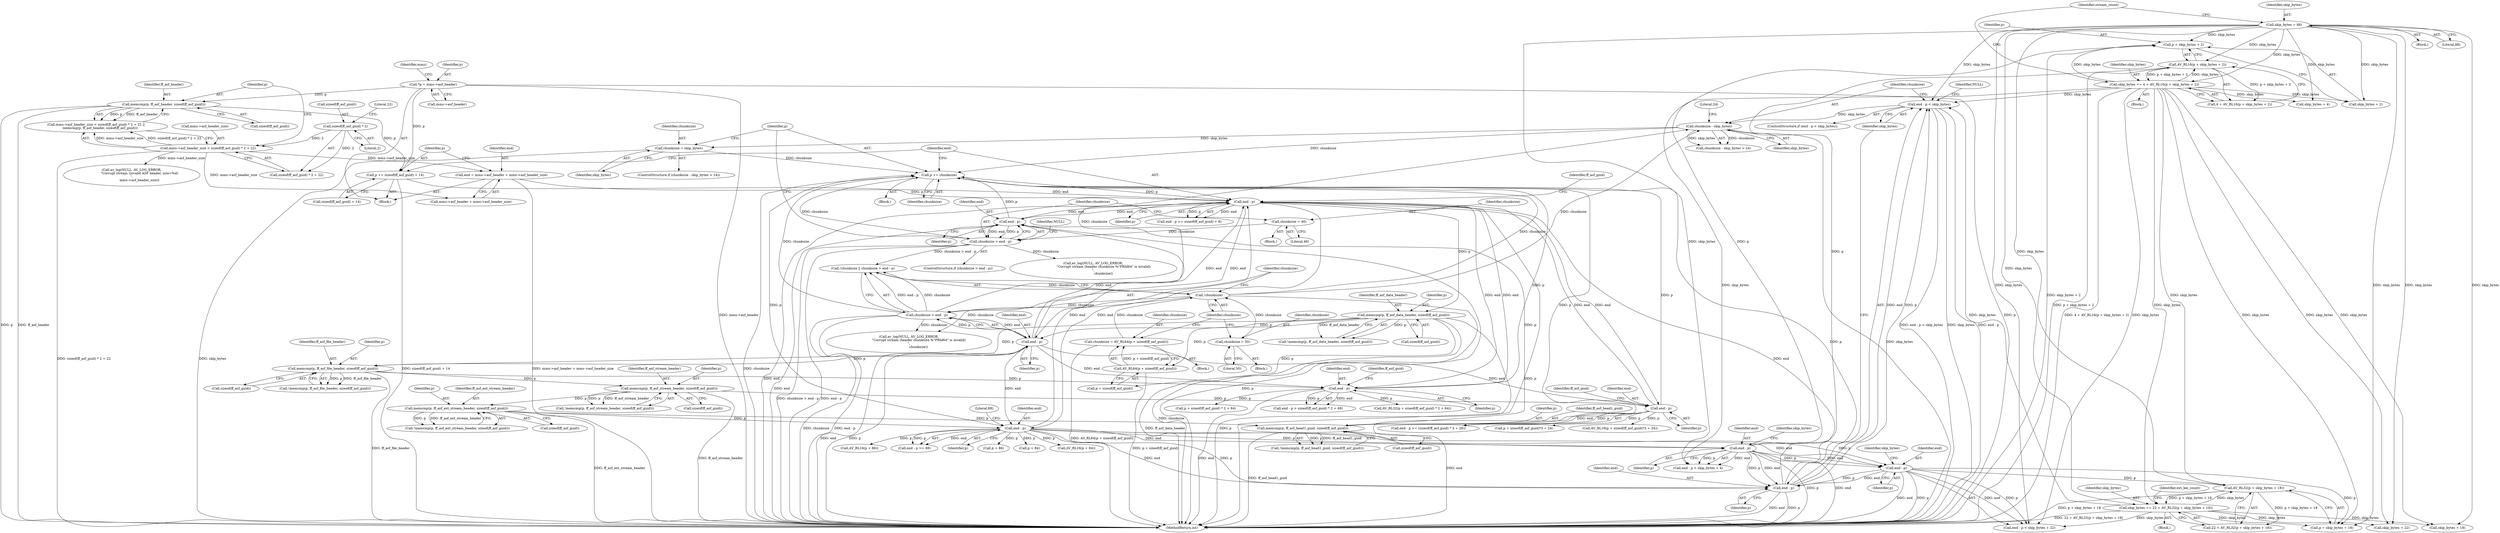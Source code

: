 digraph "0_FFmpeg_cced03dd667a5df6df8fd40d8de0bff477ee02e8@pointer" {
"1000437" [label="(Call,p + skip_bytes + 2)"];
"1000419" [label="(Call,end - p)"];
"1000390" [label="(Call,end - p)"];
"1000167" [label="(Call,end - p)"];
"1000508" [label="(Call,end - p)"];
"1000202" [label="(Call,end - p)"];
"1000178" [label="(Call,memcmp(p, ff_asf_data_header, sizeof(ff_asf_guid)))"];
"1000496" [label="(Call,memcmp(p, ff_asf_head1_guid, sizeof(ff_asf_guid)))"];
"1000382" [label="(Call,memcmp(p, ff_asf_ext_stream_header, sizeof(ff_asf_guid)))"];
"1000274" [label="(Call,memcmp(p, ff_asf_stream_header, sizeof(ff_asf_guid)))"];
"1000215" [label="(Call,memcmp(p, ff_asf_file_header, sizeof(ff_asf_guid)))"];
"1000150" [label="(Call,end = mms->asf_header + mms->asf_header_size)"];
"1000125" [label="(Call,mms->asf_header_size < sizeof(ff_asf_guid) * 2 + 22)"];
"1000130" [label="(Call,sizeof(ff_asf_guid) * 2)"];
"1000473" [label="(Call,end - p)"];
"1000448" [label="(Call,end - p)"];
"1000282" [label="(Call,end - p)"];
"1000223" [label="(Call,end - p)"];
"1000519" [label="(Call,p += chunksize)"];
"1000200" [label="(Call,chunksize > end - p)"];
"1000198" [label="(Call,!chunksize)"];
"1000184" [label="(Call,chunksize = 50)"];
"1000189" [label="(Call,chunksize = AV_RL64(p + sizeof(ff_asf_guid)))"];
"1000191" [label="(Call,AV_RL64(p + sizeof(ff_asf_guid)))"];
"1000506" [label="(Call,chunksize > end - p)"];
"1000502" [label="(Call,chunksize = 46)"];
"1000490" [label="(Call,chunksize = skip_bytes)"];
"1000486" [label="(Call,chunksize - skip_bytes)"];
"1000472" [label="(Call,end - p < skip_bytes)"];
"1000410" [label="(Call,skip_bytes = 88)"];
"1000432" [label="(Call,skip_bytes += 4 + AV_RL16(p + skip_bytes + 2))"];
"1000436" [label="(Call,AV_RL16(p + skip_bytes + 2))"];
"1000461" [label="(Call,skip_bytes += 22 + AV_RL32(p + skip_bytes + 18))"];
"1000465" [label="(Call,AV_RL32(p + skip_bytes + 18))"];
"1000159" [label="(Call,p += sizeof(ff_asf_guid) + 14)"];
"1000135" [label="(Call,memcmp(p, ff_asf_header, sizeof(ff_asf_guid)))"];
"1000110" [label="(Call,*p = mms->asf_header)"];
"1000108" [label="(Block,)"];
"1000189" [label="(Call,chunksize = AV_RL64(p + sizeof(ff_asf_guid)))"];
"1000519" [label="(Call,p += chunksize)"];
"1000382" [label="(Call,memcmp(p, ff_asf_ext_stream_header, sizeof(ff_asf_guid)))"];
"1000274" [label="(Call,memcmp(p, ff_asf_stream_header, sizeof(ff_asf_guid)))"];
"1000391" [label="(Identifier,end)"];
"1000199" [label="(Identifier,chunksize)"];
"1000509" [label="(Identifier,end)"];
"1000197" [label="(Call,!chunksize || chunksize > end - p)"];
"1000288" [label="(Identifier,ff_asf_guid)"];
"1000120" [label="(Identifier,mms)"];
"1000295" [label="(Call,p + sizeof(ff_asf_guid)*3 + 24)"];
"1000180" [label="(Identifier,ff_asf_data_header)"];
"1000449" [label="(Identifier,end)"];
"1000475" [label="(Identifier,p)"];
"1000451" [label="(Call,skip_bytes + 22)"];
"1000506" [label="(Call,chunksize > end - p)"];
"1000191" [label="(Call,AV_RL64(p + sizeof(ff_asf_guid)))"];
"1000487" [label="(Identifier,chunksize)"];
"1000495" [label="(Call,!memcmp(p, ff_asf_head1_guid, sizeof(ff_asf_guid)))"];
"1000137" [label="(Identifier,ff_asf_header)"];
"1000131" [label="(Call,sizeof(ff_asf_guid))"];
"1000383" [label="(Identifier,p)"];
"1000485" [label="(Call,chunksize - skip_bytes > 24)"];
"1000492" [label="(Identifier,skip_bytes)"];
"1000505" [label="(ControlStructure,if (chunksize > end - p))"];
"1000161" [label="(Call,sizeof(ff_asf_guid) + 14)"];
"1000415" [label="(Identifier,stream_count)"];
"1000218" [label="(Call,sizeof(ff_asf_guid))"];
"1000134" [label="(Literal,22)"];
"1000444" [label="(Identifier,ext_len_count)"];
"1000491" [label="(Identifier,chunksize)"];
"1000436" [label="(Call,AV_RL16(p + skip_bytes + 2))"];
"1000188" [label="(Block,)"];
"1000433" [label="(Identifier,skip_bytes)"];
"1000206" [label="(Call,av_log(NULL, AV_LOG_ERROR,\n                   \"Corrupt stream (header chunksize %\"PRId64\" is invalid)\n\",\n                   chunksize))"];
"1000418" [label="(Call,end - p < skip_bytes + 4)"];
"1000466" [label="(Call,p + skip_bytes + 18)"];
"1000479" [label="(Identifier,NULL)"];
"1000437" [label="(Call,p + skip_bytes + 2)"];
"1000277" [label="(Call,sizeof(ff_asf_guid))"];
"1000502" [label="(Call,chunksize = 46)"];
"1000504" [label="(Literal,46)"];
"1000125" [label="(Call,mms->asf_header_size < sizeof(ff_asf_guid) * 2 + 22)"];
"1000513" [label="(Identifier,NULL)"];
"1000204" [label="(Identifier,p)"];
"1000405" [label="(Call,AV_RL16(p + 86))"];
"1000179" [label="(Identifier,p)"];
"1000461" [label="(Call,skip_bytes += 22 + AV_RL32(p + skip_bytes + 18))"];
"1000421" [label="(Identifier,p)"];
"1000136" [label="(Identifier,p)"];
"1000498" [label="(Identifier,ff_asf_head1_guid)"];
"1000275" [label="(Identifier,p)"];
"1000174" [label="(Block,)"];
"1000178" [label="(Call,memcmp(p, ff_asf_data_header, sizeof(ff_asf_guid)))"];
"1000422" [label="(Call,skip_bytes + 4)"];
"1000432" [label="(Call,skip_bytes += 4 + AV_RL16(p + skip_bytes + 2))"];
"1000150" [label="(Call,end = mms->asf_header + mms->asf_header_size)"];
"1000434" [label="(Call,4 + AV_RL16(p + skip_bytes + 2))"];
"1000389" [label="(Call,end - p >= 88)"];
"1000112" [label="(Call,mms->asf_header)"];
"1000200" [label="(Call,chunksize > end - p)"];
"1000159" [label="(Call,p += sizeof(ff_asf_guid) + 14)"];
"1000216" [label="(Identifier,p)"];
"1000450" [label="(Identifier,p)"];
"1000238" [label="(Call,p + sizeof(ff_asf_guid) * 2 + 64)"];
"1000224" [label="(Identifier,end)"];
"1000172" [label="(Identifier,ff_asf_guid)"];
"1000222" [label="(Call,end - p > sizeof(ff_asf_guid) * 2 + 68)"];
"1000217" [label="(Identifier,ff_asf_file_header)"];
"1000499" [label="(Call,sizeof(ff_asf_guid))"];
"1000201" [label="(Identifier,chunksize)"];
"1000393" [label="(Literal,88)"];
"1000169" [label="(Identifier,p)"];
"1000160" [label="(Identifier,p)"];
"1000521" [label="(Identifier,chunksize)"];
"1000126" [label="(Call,mms->asf_header_size)"];
"1000474" [label="(Identifier,end)"];
"1000448" [label="(Call,end - p)"];
"1000438" [label="(Identifier,p)"];
"1000488" [label="(Identifier,skip_bytes)"];
"1000497" [label="(Identifier,p)"];
"1000130" [label="(Call,sizeof(ff_asf_guid) * 2)"];
"1000385" [label="(Call,sizeof(ff_asf_guid))"];
"1000184" [label="(Call,chunksize = 50)"];
"1000463" [label="(Call,22 + AV_RL32(p + skip_bytes + 18))"];
"1000439" [label="(Call,skip_bytes + 2)"];
"1000507" [label="(Identifier,chunksize)"];
"1000486" [label="(Call,chunksize - skip_bytes)"];
"1000392" [label="(Identifier,p)"];
"1000151" [label="(Identifier,end)"];
"1000237" [label="(Call,AV_RL32(p + sizeof(ff_asf_guid) * 2 + 64))"];
"1000110" [label="(Call,*p = mms->asf_header)"];
"1000166" [label="(Call,end - p >= sizeof(ff_asf_guid) + 8)"];
"1000133" [label="(Literal,2)"];
"1000141" [label="(Call,av_log(NULL, AV_LOG_ERROR,\n               \"Corrupt stream (invalid ASF header, size=%d)\n\",\n               mms->asf_header_size))"];
"1000276" [label="(Identifier,ff_asf_stream_header)"];
"1000520" [label="(Identifier,p)"];
"1000129" [label="(Call,sizeof(ff_asf_guid) * 2 + 22)"];
"1000190" [label="(Identifier,chunksize)"];
"1000411" [label="(Identifier,skip_bytes)"];
"1000186" [label="(Literal,50)"];
"1000419" [label="(Call,end - p)"];
"1000406" [label="(Call,p + 86)"];
"1000510" [label="(Identifier,p)"];
"1000489" [label="(Literal,24)"];
"1000294" [label="(Call,AV_RL16(p + sizeof(ff_asf_guid)*3 + 24))"];
"1000198" [label="(Call,!chunksize)"];
"1000192" [label="(Call,p + sizeof(ff_asf_guid))"];
"1000183" [label="(Block,)"];
"1000214" [label="(Call,!memcmp(p, ff_asf_file_header, sizeof(ff_asf_guid)))"];
"1000185" [label="(Identifier,chunksize)"];
"1000501" [label="(Block,)"];
"1000203" [label="(Identifier,end)"];
"1000177" [label="(Call,!memcmp(p, ff_asf_data_header, sizeof(ff_asf_guid)))"];
"1000423" [label="(Identifier,skip_bytes)"];
"1000462" [label="(Identifier,skip_bytes)"];
"1000202" [label="(Call,end - p)"];
"1000468" [label="(Call,skip_bytes + 18)"];
"1000399" [label="(Call,p + 84)"];
"1000420" [label="(Identifier,end)"];
"1000452" [label="(Identifier,skip_bytes)"];
"1000503" [label="(Identifier,chunksize)"];
"1000496" [label="(Call,memcmp(p, ff_asf_head1_guid, sizeof(ff_asf_guid)))"];
"1000471" [label="(ControlStructure,if (end - p < skip_bytes))"];
"1000111" [label="(Identifier,p)"];
"1000283" [label="(Identifier,end)"];
"1000476" [label="(Identifier,skip_bytes)"];
"1000394" [label="(Block,)"];
"1000138" [label="(Call,sizeof(ff_asf_guid))"];
"1000410" [label="(Call,skip_bytes = 88)"];
"1000465" [label="(Call,AV_RL32(p + skip_bytes + 18))"];
"1000223" [label="(Call,end - p)"];
"1000167" [label="(Call,end - p)"];
"1000447" [label="(Call,end - p < skip_bytes + 22)"];
"1000225" [label="(Identifier,p)"];
"1000124" [label="(Call,mms->asf_header_size < sizeof(ff_asf_guid) * 2 + 22 ||\n        memcmp(p, ff_asf_header, sizeof(ff_asf_guid)))"];
"1000284" [label="(Identifier,p)"];
"1000512" [label="(Call,av_log(NULL, AV_LOG_ERROR,\n                    \"Corrupt stream (header chunksize %\"PRId64\" is invalid)\n\",\n                    chunksize))"];
"1000135" [label="(Call,memcmp(p, ff_asf_header, sizeof(ff_asf_guid)))"];
"1000398" [label="(Call,AV_RL16(p + 84))"];
"1000168" [label="(Identifier,end)"];
"1000152" [label="(Call,mms->asf_header + mms->asf_header_size)"];
"1000281" [label="(Call,end - p >= (sizeof(ff_asf_guid) * 3 + 26))"];
"1000390" [label="(Call,end - p)"];
"1000282" [label="(Call,end - p)"];
"1000524" [label="(MethodReturn,int)"];
"1000273" [label="(Call,!memcmp(p, ff_asf_stream_header, sizeof(ff_asf_guid)))"];
"1000472" [label="(Call,end - p < skip_bytes)"];
"1000445" [label="(Block,)"];
"1000181" [label="(Call,sizeof(ff_asf_guid))"];
"1000381" [label="(Call,!memcmp(p, ff_asf_ext_stream_header, sizeof(ff_asf_guid)))"];
"1000384" [label="(Identifier,ff_asf_ext_stream_header)"];
"1000508" [label="(Call,end - p)"];
"1000484" [label="(ControlStructure,if (chunksize - skip_bytes > 24))"];
"1000473" [label="(Call,end - p)"];
"1000412" [label="(Literal,88)"];
"1000416" [label="(Block,)"];
"1000215" [label="(Call,memcmp(p, ff_asf_file_header, sizeof(ff_asf_guid)))"];
"1000229" [label="(Identifier,ff_asf_guid)"];
"1000490" [label="(Call,chunksize = skip_bytes)"];
"1000437" -> "1000436"  [label="AST: "];
"1000437" -> "1000439"  [label="CFG: "];
"1000438" -> "1000437"  [label="AST: "];
"1000439" -> "1000437"  [label="AST: "];
"1000436" -> "1000437"  [label="CFG: "];
"1000437" -> "1000524"  [label="DDG: skip_bytes + 2"];
"1000419" -> "1000437"  [label="DDG: p"];
"1000410" -> "1000437"  [label="DDG: skip_bytes"];
"1000432" -> "1000437"  [label="DDG: skip_bytes"];
"1000419" -> "1000418"  [label="AST: "];
"1000419" -> "1000421"  [label="CFG: "];
"1000420" -> "1000419"  [label="AST: "];
"1000421" -> "1000419"  [label="AST: "];
"1000423" -> "1000419"  [label="CFG: "];
"1000419" -> "1000524"  [label="DDG: end"];
"1000419" -> "1000524"  [label="DDG: p"];
"1000419" -> "1000418"  [label="DDG: end"];
"1000419" -> "1000418"  [label="DDG: p"];
"1000390" -> "1000419"  [label="DDG: end"];
"1000390" -> "1000419"  [label="DDG: p"];
"1000419" -> "1000436"  [label="DDG: p"];
"1000419" -> "1000448"  [label="DDG: end"];
"1000419" -> "1000448"  [label="DDG: p"];
"1000419" -> "1000473"  [label="DDG: end"];
"1000419" -> "1000473"  [label="DDG: p"];
"1000390" -> "1000389"  [label="AST: "];
"1000390" -> "1000392"  [label="CFG: "];
"1000391" -> "1000390"  [label="AST: "];
"1000392" -> "1000390"  [label="AST: "];
"1000393" -> "1000390"  [label="CFG: "];
"1000390" -> "1000167"  [label="DDG: end"];
"1000390" -> "1000389"  [label="DDG: end"];
"1000390" -> "1000389"  [label="DDG: p"];
"1000167" -> "1000390"  [label="DDG: end"];
"1000202" -> "1000390"  [label="DDG: end"];
"1000382" -> "1000390"  [label="DDG: p"];
"1000390" -> "1000398"  [label="DDG: p"];
"1000390" -> "1000399"  [label="DDG: p"];
"1000390" -> "1000405"  [label="DDG: p"];
"1000390" -> "1000406"  [label="DDG: p"];
"1000390" -> "1000448"  [label="DDG: end"];
"1000390" -> "1000448"  [label="DDG: p"];
"1000390" -> "1000473"  [label="DDG: end"];
"1000390" -> "1000473"  [label="DDG: p"];
"1000390" -> "1000519"  [label="DDG: p"];
"1000167" -> "1000166"  [label="AST: "];
"1000167" -> "1000169"  [label="CFG: "];
"1000168" -> "1000167"  [label="AST: "];
"1000169" -> "1000167"  [label="AST: "];
"1000172" -> "1000167"  [label="CFG: "];
"1000167" -> "1000524"  [label="DDG: end"];
"1000167" -> "1000524"  [label="DDG: p"];
"1000167" -> "1000166"  [label="DDG: end"];
"1000167" -> "1000166"  [label="DDG: p"];
"1000508" -> "1000167"  [label="DDG: end"];
"1000150" -> "1000167"  [label="DDG: end"];
"1000473" -> "1000167"  [label="DDG: end"];
"1000202" -> "1000167"  [label="DDG: end"];
"1000282" -> "1000167"  [label="DDG: end"];
"1000223" -> "1000167"  [label="DDG: end"];
"1000519" -> "1000167"  [label="DDG: p"];
"1000159" -> "1000167"  [label="DDG: p"];
"1000167" -> "1000178"  [label="DDG: p"];
"1000167" -> "1000202"  [label="DDG: end"];
"1000167" -> "1000223"  [label="DDG: end"];
"1000167" -> "1000282"  [label="DDG: end"];
"1000167" -> "1000508"  [label="DDG: end"];
"1000508" -> "1000506"  [label="AST: "];
"1000508" -> "1000510"  [label="CFG: "];
"1000509" -> "1000508"  [label="AST: "];
"1000510" -> "1000508"  [label="AST: "];
"1000506" -> "1000508"  [label="CFG: "];
"1000508" -> "1000524"  [label="DDG: end"];
"1000508" -> "1000524"  [label="DDG: p"];
"1000508" -> "1000506"  [label="DDG: end"];
"1000508" -> "1000506"  [label="DDG: p"];
"1000202" -> "1000508"  [label="DDG: end"];
"1000496" -> "1000508"  [label="DDG: p"];
"1000508" -> "1000519"  [label="DDG: p"];
"1000202" -> "1000200"  [label="AST: "];
"1000202" -> "1000204"  [label="CFG: "];
"1000203" -> "1000202"  [label="AST: "];
"1000204" -> "1000202"  [label="AST: "];
"1000200" -> "1000202"  [label="CFG: "];
"1000202" -> "1000524"  [label="DDG: end"];
"1000202" -> "1000524"  [label="DDG: p"];
"1000202" -> "1000200"  [label="DDG: end"];
"1000202" -> "1000200"  [label="DDG: p"];
"1000178" -> "1000202"  [label="DDG: p"];
"1000202" -> "1000215"  [label="DDG: p"];
"1000202" -> "1000223"  [label="DDG: end"];
"1000202" -> "1000282"  [label="DDG: end"];
"1000178" -> "1000177"  [label="AST: "];
"1000178" -> "1000181"  [label="CFG: "];
"1000179" -> "1000178"  [label="AST: "];
"1000180" -> "1000178"  [label="AST: "];
"1000181" -> "1000178"  [label="AST: "];
"1000177" -> "1000178"  [label="CFG: "];
"1000178" -> "1000524"  [label="DDG: p"];
"1000178" -> "1000524"  [label="DDG: ff_asf_data_header"];
"1000178" -> "1000177"  [label="DDG: p"];
"1000178" -> "1000177"  [label="DDG: ff_asf_data_header"];
"1000178" -> "1000191"  [label="DDG: p"];
"1000178" -> "1000192"  [label="DDG: p"];
"1000178" -> "1000215"  [label="DDG: p"];
"1000496" -> "1000495"  [label="AST: "];
"1000496" -> "1000499"  [label="CFG: "];
"1000497" -> "1000496"  [label="AST: "];
"1000498" -> "1000496"  [label="AST: "];
"1000499" -> "1000496"  [label="AST: "];
"1000495" -> "1000496"  [label="CFG: "];
"1000496" -> "1000524"  [label="DDG: ff_asf_head1_guid"];
"1000496" -> "1000495"  [label="DDG: p"];
"1000496" -> "1000495"  [label="DDG: ff_asf_head1_guid"];
"1000382" -> "1000496"  [label="DDG: p"];
"1000496" -> "1000519"  [label="DDG: p"];
"1000382" -> "1000381"  [label="AST: "];
"1000382" -> "1000385"  [label="CFG: "];
"1000383" -> "1000382"  [label="AST: "];
"1000384" -> "1000382"  [label="AST: "];
"1000385" -> "1000382"  [label="AST: "];
"1000381" -> "1000382"  [label="CFG: "];
"1000382" -> "1000524"  [label="DDG: ff_asf_ext_stream_header"];
"1000382" -> "1000381"  [label="DDG: p"];
"1000382" -> "1000381"  [label="DDG: ff_asf_ext_stream_header"];
"1000274" -> "1000382"  [label="DDG: p"];
"1000274" -> "1000273"  [label="AST: "];
"1000274" -> "1000277"  [label="CFG: "];
"1000275" -> "1000274"  [label="AST: "];
"1000276" -> "1000274"  [label="AST: "];
"1000277" -> "1000274"  [label="AST: "];
"1000273" -> "1000274"  [label="CFG: "];
"1000274" -> "1000524"  [label="DDG: ff_asf_stream_header"];
"1000274" -> "1000273"  [label="DDG: p"];
"1000274" -> "1000273"  [label="DDG: ff_asf_stream_header"];
"1000215" -> "1000274"  [label="DDG: p"];
"1000274" -> "1000282"  [label="DDG: p"];
"1000215" -> "1000214"  [label="AST: "];
"1000215" -> "1000218"  [label="CFG: "];
"1000216" -> "1000215"  [label="AST: "];
"1000217" -> "1000215"  [label="AST: "];
"1000218" -> "1000215"  [label="AST: "];
"1000214" -> "1000215"  [label="CFG: "];
"1000215" -> "1000524"  [label="DDG: ff_asf_file_header"];
"1000215" -> "1000214"  [label="DDG: p"];
"1000215" -> "1000214"  [label="DDG: ff_asf_file_header"];
"1000215" -> "1000223"  [label="DDG: p"];
"1000150" -> "1000108"  [label="AST: "];
"1000150" -> "1000152"  [label="CFG: "];
"1000151" -> "1000150"  [label="AST: "];
"1000152" -> "1000150"  [label="AST: "];
"1000160" -> "1000150"  [label="CFG: "];
"1000150" -> "1000524"  [label="DDG: mms->asf_header + mms->asf_header_size"];
"1000125" -> "1000150"  [label="DDG: mms->asf_header_size"];
"1000125" -> "1000124"  [label="AST: "];
"1000125" -> "1000129"  [label="CFG: "];
"1000126" -> "1000125"  [label="AST: "];
"1000129" -> "1000125"  [label="AST: "];
"1000136" -> "1000125"  [label="CFG: "];
"1000124" -> "1000125"  [label="CFG: "];
"1000125" -> "1000524"  [label="DDG: sizeof(ff_asf_guid) * 2 + 22"];
"1000125" -> "1000124"  [label="DDG: mms->asf_header_size"];
"1000125" -> "1000124"  [label="DDG: sizeof(ff_asf_guid) * 2 + 22"];
"1000130" -> "1000125"  [label="DDG: 2"];
"1000125" -> "1000141"  [label="DDG: mms->asf_header_size"];
"1000125" -> "1000152"  [label="DDG: mms->asf_header_size"];
"1000130" -> "1000129"  [label="AST: "];
"1000130" -> "1000133"  [label="CFG: "];
"1000131" -> "1000130"  [label="AST: "];
"1000133" -> "1000130"  [label="AST: "];
"1000134" -> "1000130"  [label="CFG: "];
"1000130" -> "1000129"  [label="DDG: 2"];
"1000473" -> "1000472"  [label="AST: "];
"1000473" -> "1000475"  [label="CFG: "];
"1000474" -> "1000473"  [label="AST: "];
"1000475" -> "1000473"  [label="AST: "];
"1000476" -> "1000473"  [label="CFG: "];
"1000473" -> "1000524"  [label="DDG: end"];
"1000473" -> "1000524"  [label="DDG: p"];
"1000473" -> "1000472"  [label="DDG: end"];
"1000473" -> "1000472"  [label="DDG: p"];
"1000448" -> "1000473"  [label="DDG: end"];
"1000448" -> "1000473"  [label="DDG: p"];
"1000473" -> "1000519"  [label="DDG: p"];
"1000448" -> "1000447"  [label="AST: "];
"1000448" -> "1000450"  [label="CFG: "];
"1000449" -> "1000448"  [label="AST: "];
"1000450" -> "1000448"  [label="AST: "];
"1000452" -> "1000448"  [label="CFG: "];
"1000448" -> "1000524"  [label="DDG: p"];
"1000448" -> "1000524"  [label="DDG: end"];
"1000448" -> "1000447"  [label="DDG: end"];
"1000448" -> "1000447"  [label="DDG: p"];
"1000448" -> "1000465"  [label="DDG: p"];
"1000448" -> "1000466"  [label="DDG: p"];
"1000282" -> "1000281"  [label="AST: "];
"1000282" -> "1000284"  [label="CFG: "];
"1000283" -> "1000282"  [label="AST: "];
"1000284" -> "1000282"  [label="AST: "];
"1000288" -> "1000282"  [label="CFG: "];
"1000282" -> "1000524"  [label="DDG: end"];
"1000282" -> "1000281"  [label="DDG: end"];
"1000282" -> "1000281"  [label="DDG: p"];
"1000282" -> "1000294"  [label="DDG: p"];
"1000282" -> "1000295"  [label="DDG: p"];
"1000282" -> "1000519"  [label="DDG: p"];
"1000223" -> "1000222"  [label="AST: "];
"1000223" -> "1000225"  [label="CFG: "];
"1000224" -> "1000223"  [label="AST: "];
"1000225" -> "1000223"  [label="AST: "];
"1000229" -> "1000223"  [label="CFG: "];
"1000223" -> "1000524"  [label="DDG: end"];
"1000223" -> "1000222"  [label="DDG: end"];
"1000223" -> "1000222"  [label="DDG: p"];
"1000223" -> "1000237"  [label="DDG: p"];
"1000223" -> "1000238"  [label="DDG: p"];
"1000223" -> "1000519"  [label="DDG: p"];
"1000519" -> "1000174"  [label="AST: "];
"1000519" -> "1000521"  [label="CFG: "];
"1000520" -> "1000519"  [label="AST: "];
"1000521" -> "1000519"  [label="AST: "];
"1000168" -> "1000519"  [label="CFG: "];
"1000519" -> "1000524"  [label="DDG: chunksize"];
"1000200" -> "1000519"  [label="DDG: chunksize"];
"1000506" -> "1000519"  [label="DDG: chunksize"];
"1000490" -> "1000519"  [label="DDG: chunksize"];
"1000198" -> "1000519"  [label="DDG: chunksize"];
"1000486" -> "1000519"  [label="DDG: chunksize"];
"1000200" -> "1000197"  [label="AST: "];
"1000201" -> "1000200"  [label="AST: "];
"1000197" -> "1000200"  [label="CFG: "];
"1000200" -> "1000524"  [label="DDG: chunksize"];
"1000200" -> "1000524"  [label="DDG: end - p"];
"1000200" -> "1000197"  [label="DDG: chunksize"];
"1000200" -> "1000197"  [label="DDG: end - p"];
"1000198" -> "1000200"  [label="DDG: chunksize"];
"1000200" -> "1000206"  [label="DDG: chunksize"];
"1000200" -> "1000486"  [label="DDG: chunksize"];
"1000198" -> "1000197"  [label="AST: "];
"1000198" -> "1000199"  [label="CFG: "];
"1000199" -> "1000198"  [label="AST: "];
"1000201" -> "1000198"  [label="CFG: "];
"1000197" -> "1000198"  [label="CFG: "];
"1000198" -> "1000524"  [label="DDG: chunksize"];
"1000198" -> "1000197"  [label="DDG: chunksize"];
"1000184" -> "1000198"  [label="DDG: chunksize"];
"1000189" -> "1000198"  [label="DDG: chunksize"];
"1000198" -> "1000206"  [label="DDG: chunksize"];
"1000198" -> "1000486"  [label="DDG: chunksize"];
"1000184" -> "1000183"  [label="AST: "];
"1000184" -> "1000186"  [label="CFG: "];
"1000185" -> "1000184"  [label="AST: "];
"1000186" -> "1000184"  [label="AST: "];
"1000199" -> "1000184"  [label="CFG: "];
"1000189" -> "1000188"  [label="AST: "];
"1000189" -> "1000191"  [label="CFG: "];
"1000190" -> "1000189"  [label="AST: "];
"1000191" -> "1000189"  [label="AST: "];
"1000199" -> "1000189"  [label="CFG: "];
"1000189" -> "1000524"  [label="DDG: AV_RL64(p + sizeof(ff_asf_guid))"];
"1000191" -> "1000189"  [label="DDG: p + sizeof(ff_asf_guid)"];
"1000191" -> "1000192"  [label="CFG: "];
"1000192" -> "1000191"  [label="AST: "];
"1000191" -> "1000524"  [label="DDG: p + sizeof(ff_asf_guid)"];
"1000506" -> "1000505"  [label="AST: "];
"1000507" -> "1000506"  [label="AST: "];
"1000513" -> "1000506"  [label="CFG: "];
"1000520" -> "1000506"  [label="CFG: "];
"1000506" -> "1000524"  [label="DDG: chunksize > end - p"];
"1000506" -> "1000524"  [label="DDG: end - p"];
"1000506" -> "1000197"  [label="DDG: chunksize > end - p"];
"1000502" -> "1000506"  [label="DDG: chunksize"];
"1000506" -> "1000512"  [label="DDG: chunksize"];
"1000502" -> "1000501"  [label="AST: "];
"1000502" -> "1000504"  [label="CFG: "];
"1000503" -> "1000502"  [label="AST: "];
"1000504" -> "1000502"  [label="AST: "];
"1000507" -> "1000502"  [label="CFG: "];
"1000490" -> "1000484"  [label="AST: "];
"1000490" -> "1000492"  [label="CFG: "];
"1000491" -> "1000490"  [label="AST: "];
"1000492" -> "1000490"  [label="AST: "];
"1000520" -> "1000490"  [label="CFG: "];
"1000490" -> "1000524"  [label="DDG: skip_bytes"];
"1000486" -> "1000490"  [label="DDG: skip_bytes"];
"1000486" -> "1000485"  [label="AST: "];
"1000486" -> "1000488"  [label="CFG: "];
"1000487" -> "1000486"  [label="AST: "];
"1000488" -> "1000486"  [label="AST: "];
"1000489" -> "1000486"  [label="CFG: "];
"1000486" -> "1000524"  [label="DDG: skip_bytes"];
"1000486" -> "1000485"  [label="DDG: chunksize"];
"1000486" -> "1000485"  [label="DDG: skip_bytes"];
"1000472" -> "1000486"  [label="DDG: skip_bytes"];
"1000472" -> "1000471"  [label="AST: "];
"1000472" -> "1000476"  [label="CFG: "];
"1000476" -> "1000472"  [label="AST: "];
"1000479" -> "1000472"  [label="CFG: "];
"1000487" -> "1000472"  [label="CFG: "];
"1000472" -> "1000524"  [label="DDG: end - p < skip_bytes"];
"1000472" -> "1000524"  [label="DDG: skip_bytes"];
"1000472" -> "1000524"  [label="DDG: end - p"];
"1000410" -> "1000472"  [label="DDG: skip_bytes"];
"1000432" -> "1000472"  [label="DDG: skip_bytes"];
"1000461" -> "1000472"  [label="DDG: skip_bytes"];
"1000410" -> "1000394"  [label="AST: "];
"1000410" -> "1000412"  [label="CFG: "];
"1000411" -> "1000410"  [label="AST: "];
"1000412" -> "1000410"  [label="AST: "];
"1000415" -> "1000410"  [label="CFG: "];
"1000410" -> "1000418"  [label="DDG: skip_bytes"];
"1000410" -> "1000422"  [label="DDG: skip_bytes"];
"1000410" -> "1000432"  [label="DDG: skip_bytes"];
"1000410" -> "1000436"  [label="DDG: skip_bytes"];
"1000410" -> "1000439"  [label="DDG: skip_bytes"];
"1000410" -> "1000447"  [label="DDG: skip_bytes"];
"1000410" -> "1000451"  [label="DDG: skip_bytes"];
"1000410" -> "1000461"  [label="DDG: skip_bytes"];
"1000410" -> "1000465"  [label="DDG: skip_bytes"];
"1000410" -> "1000466"  [label="DDG: skip_bytes"];
"1000410" -> "1000468"  [label="DDG: skip_bytes"];
"1000432" -> "1000416"  [label="AST: "];
"1000432" -> "1000434"  [label="CFG: "];
"1000433" -> "1000432"  [label="AST: "];
"1000434" -> "1000432"  [label="AST: "];
"1000415" -> "1000432"  [label="CFG: "];
"1000432" -> "1000524"  [label="DDG: 4 + AV_RL16(p + skip_bytes + 2)"];
"1000432" -> "1000418"  [label="DDG: skip_bytes"];
"1000432" -> "1000422"  [label="DDG: skip_bytes"];
"1000436" -> "1000432"  [label="DDG: p + skip_bytes + 2"];
"1000432" -> "1000436"  [label="DDG: skip_bytes"];
"1000432" -> "1000439"  [label="DDG: skip_bytes"];
"1000432" -> "1000447"  [label="DDG: skip_bytes"];
"1000432" -> "1000451"  [label="DDG: skip_bytes"];
"1000432" -> "1000461"  [label="DDG: skip_bytes"];
"1000432" -> "1000465"  [label="DDG: skip_bytes"];
"1000432" -> "1000466"  [label="DDG: skip_bytes"];
"1000432" -> "1000468"  [label="DDG: skip_bytes"];
"1000436" -> "1000434"  [label="AST: "];
"1000434" -> "1000436"  [label="CFG: "];
"1000436" -> "1000524"  [label="DDG: p + skip_bytes + 2"];
"1000436" -> "1000434"  [label="DDG: p + skip_bytes + 2"];
"1000461" -> "1000445"  [label="AST: "];
"1000461" -> "1000463"  [label="CFG: "];
"1000462" -> "1000461"  [label="AST: "];
"1000463" -> "1000461"  [label="AST: "];
"1000444" -> "1000461"  [label="CFG: "];
"1000461" -> "1000524"  [label="DDG: 22 + AV_RL32(p + skip_bytes + 18)"];
"1000461" -> "1000447"  [label="DDG: skip_bytes"];
"1000461" -> "1000451"  [label="DDG: skip_bytes"];
"1000465" -> "1000461"  [label="DDG: p + skip_bytes + 18"];
"1000461" -> "1000465"  [label="DDG: skip_bytes"];
"1000461" -> "1000466"  [label="DDG: skip_bytes"];
"1000461" -> "1000468"  [label="DDG: skip_bytes"];
"1000465" -> "1000463"  [label="AST: "];
"1000465" -> "1000466"  [label="CFG: "];
"1000466" -> "1000465"  [label="AST: "];
"1000463" -> "1000465"  [label="CFG: "];
"1000465" -> "1000524"  [label="DDG: p + skip_bytes + 18"];
"1000465" -> "1000463"  [label="DDG: p + skip_bytes + 18"];
"1000159" -> "1000108"  [label="AST: "];
"1000159" -> "1000161"  [label="CFG: "];
"1000160" -> "1000159"  [label="AST: "];
"1000161" -> "1000159"  [label="AST: "];
"1000168" -> "1000159"  [label="CFG: "];
"1000159" -> "1000524"  [label="DDG: sizeof(ff_asf_guid) + 14"];
"1000135" -> "1000159"  [label="DDG: p"];
"1000110" -> "1000159"  [label="DDG: p"];
"1000135" -> "1000124"  [label="AST: "];
"1000135" -> "1000138"  [label="CFG: "];
"1000136" -> "1000135"  [label="AST: "];
"1000137" -> "1000135"  [label="AST: "];
"1000138" -> "1000135"  [label="AST: "];
"1000124" -> "1000135"  [label="CFG: "];
"1000135" -> "1000524"  [label="DDG: p"];
"1000135" -> "1000524"  [label="DDG: ff_asf_header"];
"1000135" -> "1000124"  [label="DDG: p"];
"1000135" -> "1000124"  [label="DDG: ff_asf_header"];
"1000110" -> "1000135"  [label="DDG: p"];
"1000110" -> "1000108"  [label="AST: "];
"1000110" -> "1000112"  [label="CFG: "];
"1000111" -> "1000110"  [label="AST: "];
"1000112" -> "1000110"  [label="AST: "];
"1000120" -> "1000110"  [label="CFG: "];
"1000110" -> "1000524"  [label="DDG: mms->asf_header"];
"1000110" -> "1000524"  [label="DDG: p"];
}
